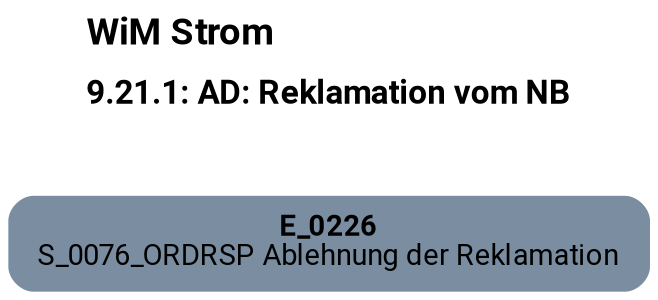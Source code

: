 digraph D {
    labelloc="t";
    label=<<B><FONT POINT-SIZE="18">WiM Strom</FONT></B><BR align="left"/><BR/><B><FONT POINT-SIZE="16">9.21.1: AD: Reklamation vom NB</FONT></B><BR align="left"/><BR/><BR/><BR/>>;
    ratio="compress";
    concentrate=true;
    pack=true;
    rankdir=TB;
    packmode="array";
    size="20,20";
    fontsize=12;
    "Empty" [margin="0.2,0.12", shape=box, style="filled,rounded", penwidth=0.0, fillcolor="#7a8da1", label=<<B>E_0226</B><BR align="center"/><FONT>S_0076_ORDRSP Ablehnung der Reklamation</FONT><BR align="center"/>>, fontname="Roboto, sans-serif"];


    bgcolor="transparent";
fontname="Roboto, sans-serif";
}